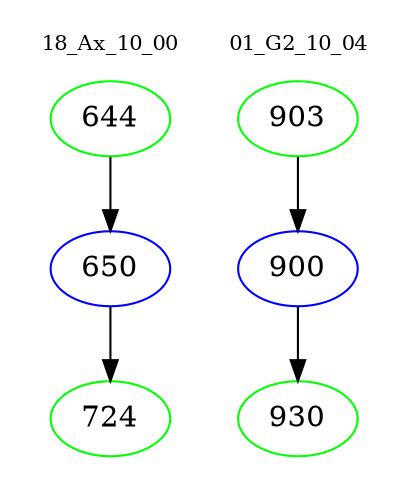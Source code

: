 digraph{
subgraph cluster_0 {
color = white
label = "18_Ax_10_00";
fontsize=10;
T0_644 [label="644", color="green"]
T0_644 -> T0_650 [color="black"]
T0_650 [label="650", color="blue"]
T0_650 -> T0_724 [color="black"]
T0_724 [label="724", color="green"]
}
subgraph cluster_1 {
color = white
label = "01_G2_10_04";
fontsize=10;
T1_903 [label="903", color="green"]
T1_903 -> T1_900 [color="black"]
T1_900 [label="900", color="blue"]
T1_900 -> T1_930 [color="black"]
T1_930 [label="930", color="green"]
}
}
